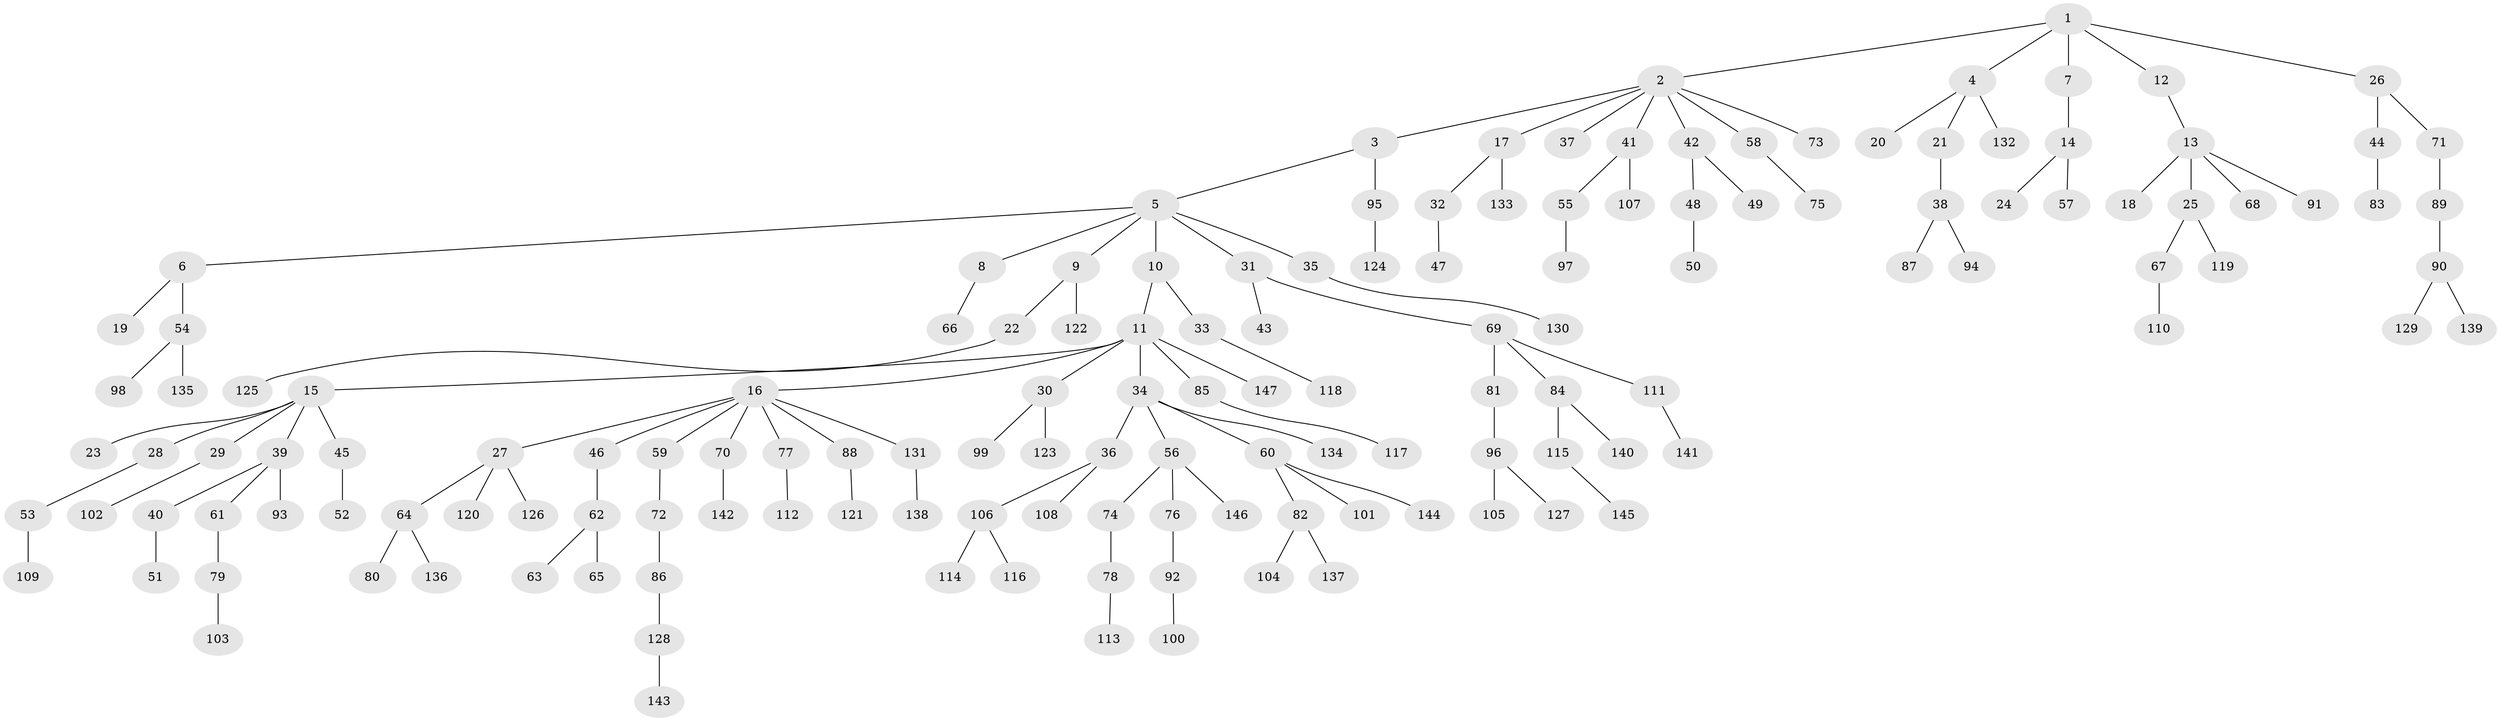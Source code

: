 // coarse degree distribution, {5: 0.029411764705882353, 7: 0.00980392156862745, 3: 0.06862745098039216, 8: 0.0196078431372549, 4: 0.049019607843137254, 2: 0.24509803921568626, 1: 0.5588235294117647, 6: 0.00980392156862745, 10: 0.00980392156862745}
// Generated by graph-tools (version 1.1) at 2025/24/03/03/25 07:24:09]
// undirected, 147 vertices, 146 edges
graph export_dot {
graph [start="1"]
  node [color=gray90,style=filled];
  1;
  2;
  3;
  4;
  5;
  6;
  7;
  8;
  9;
  10;
  11;
  12;
  13;
  14;
  15;
  16;
  17;
  18;
  19;
  20;
  21;
  22;
  23;
  24;
  25;
  26;
  27;
  28;
  29;
  30;
  31;
  32;
  33;
  34;
  35;
  36;
  37;
  38;
  39;
  40;
  41;
  42;
  43;
  44;
  45;
  46;
  47;
  48;
  49;
  50;
  51;
  52;
  53;
  54;
  55;
  56;
  57;
  58;
  59;
  60;
  61;
  62;
  63;
  64;
  65;
  66;
  67;
  68;
  69;
  70;
  71;
  72;
  73;
  74;
  75;
  76;
  77;
  78;
  79;
  80;
  81;
  82;
  83;
  84;
  85;
  86;
  87;
  88;
  89;
  90;
  91;
  92;
  93;
  94;
  95;
  96;
  97;
  98;
  99;
  100;
  101;
  102;
  103;
  104;
  105;
  106;
  107;
  108;
  109;
  110;
  111;
  112;
  113;
  114;
  115;
  116;
  117;
  118;
  119;
  120;
  121;
  122;
  123;
  124;
  125;
  126;
  127;
  128;
  129;
  130;
  131;
  132;
  133;
  134;
  135;
  136;
  137;
  138;
  139;
  140;
  141;
  142;
  143;
  144;
  145;
  146;
  147;
  1 -- 2;
  1 -- 4;
  1 -- 7;
  1 -- 12;
  1 -- 26;
  2 -- 3;
  2 -- 17;
  2 -- 37;
  2 -- 41;
  2 -- 42;
  2 -- 58;
  2 -- 73;
  3 -- 5;
  3 -- 95;
  4 -- 20;
  4 -- 21;
  4 -- 132;
  5 -- 6;
  5 -- 8;
  5 -- 9;
  5 -- 10;
  5 -- 31;
  5 -- 35;
  6 -- 19;
  6 -- 54;
  7 -- 14;
  8 -- 66;
  9 -- 22;
  9 -- 122;
  10 -- 11;
  10 -- 33;
  11 -- 15;
  11 -- 16;
  11 -- 30;
  11 -- 34;
  11 -- 85;
  11 -- 147;
  12 -- 13;
  13 -- 18;
  13 -- 25;
  13 -- 68;
  13 -- 91;
  14 -- 24;
  14 -- 57;
  15 -- 23;
  15 -- 28;
  15 -- 29;
  15 -- 39;
  15 -- 45;
  16 -- 27;
  16 -- 46;
  16 -- 59;
  16 -- 70;
  16 -- 77;
  16 -- 88;
  16 -- 131;
  17 -- 32;
  17 -- 133;
  21 -- 38;
  22 -- 125;
  25 -- 67;
  25 -- 119;
  26 -- 44;
  26 -- 71;
  27 -- 64;
  27 -- 120;
  27 -- 126;
  28 -- 53;
  29 -- 102;
  30 -- 99;
  30 -- 123;
  31 -- 43;
  31 -- 69;
  32 -- 47;
  33 -- 118;
  34 -- 36;
  34 -- 56;
  34 -- 60;
  34 -- 134;
  35 -- 130;
  36 -- 106;
  36 -- 108;
  38 -- 87;
  38 -- 94;
  39 -- 40;
  39 -- 61;
  39 -- 93;
  40 -- 51;
  41 -- 55;
  41 -- 107;
  42 -- 48;
  42 -- 49;
  44 -- 83;
  45 -- 52;
  46 -- 62;
  48 -- 50;
  53 -- 109;
  54 -- 98;
  54 -- 135;
  55 -- 97;
  56 -- 74;
  56 -- 76;
  56 -- 146;
  58 -- 75;
  59 -- 72;
  60 -- 82;
  60 -- 101;
  60 -- 144;
  61 -- 79;
  62 -- 63;
  62 -- 65;
  64 -- 80;
  64 -- 136;
  67 -- 110;
  69 -- 81;
  69 -- 84;
  69 -- 111;
  70 -- 142;
  71 -- 89;
  72 -- 86;
  74 -- 78;
  76 -- 92;
  77 -- 112;
  78 -- 113;
  79 -- 103;
  81 -- 96;
  82 -- 104;
  82 -- 137;
  84 -- 115;
  84 -- 140;
  85 -- 117;
  86 -- 128;
  88 -- 121;
  89 -- 90;
  90 -- 129;
  90 -- 139;
  92 -- 100;
  95 -- 124;
  96 -- 105;
  96 -- 127;
  106 -- 114;
  106 -- 116;
  111 -- 141;
  115 -- 145;
  128 -- 143;
  131 -- 138;
}
